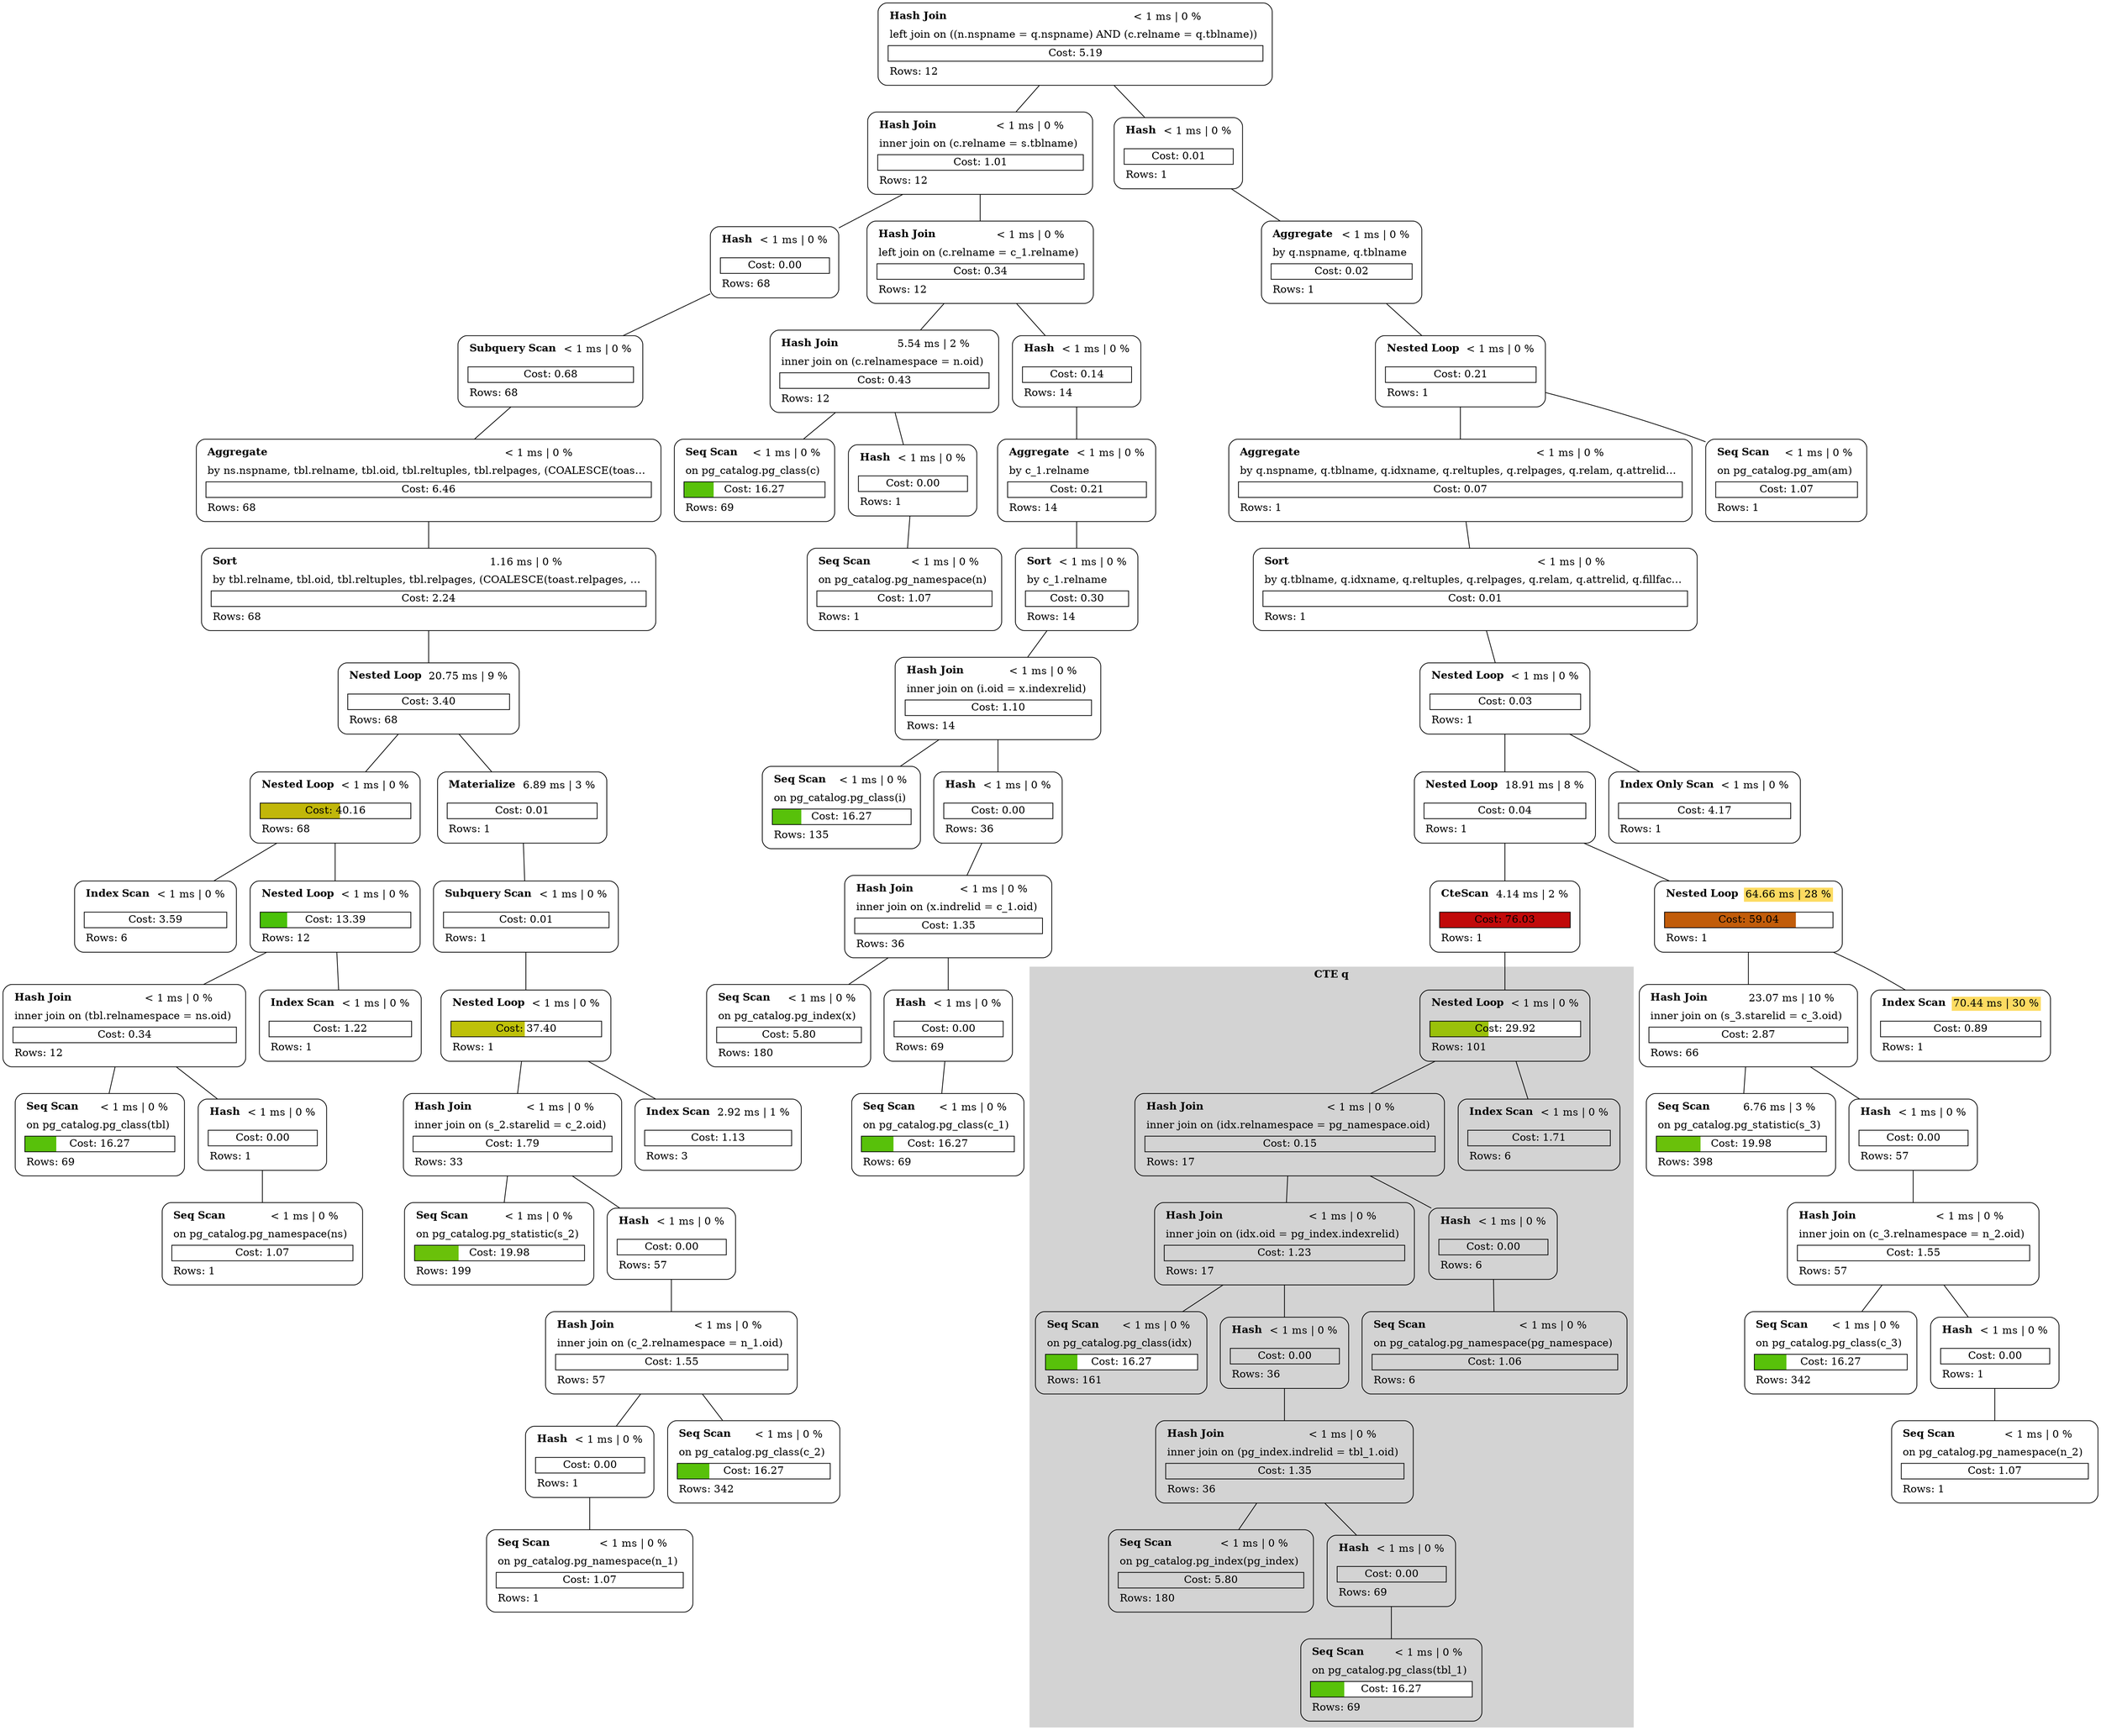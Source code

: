 graph explain {
subgraph cluster_q {
label=<<b>CTE q</b>>;
style="filled";
color="lightgrey";

node49;
node50;
node51;
node52;
node53;
node54;
node55;
node56;
node57;
node58;
node59;
node60;

}

    node0[label=<<table border="0" cellborder="0" cellspacing="5"><tr><td align="left"><b>Hash Join</b></td><td>&lt; 1 ms | 0 %</td></tr><tr><td colspan="2" align="left">left join on ((n.nspname = q.nspname) AND (c.relname = q.tblname))</td></tr><tr><td colspan="2" border="1" >Cost: 5.19</td></tr><tr><td colspan="2" align="left">Rows: 12</td></tr></table>>][style="rounded"][shape="box"];
    node1[label=<<table border="0" cellborder="0" cellspacing="5"><tr><td align="left"><b>Hash Join</b></td><td>&lt; 1 ms | 0 %</td></tr><tr><td colspan="2" align="left">inner join on (c.relname = s.tblname)</td></tr><tr><td colspan="2" border="1" >Cost: 1.01</td></tr><tr><td colspan="2" align="left">Rows: 12</td></tr></table>>][style="rounded"][shape="box"];
    node2[label=<<table border="0" cellborder="0" cellspacing="5"><tr><td align="left"><b>Hash Join</b></td><td>&lt; 1 ms | 0 %</td></tr><tr><td colspan="2" align="left">left join on (c.relname = c_1.relname)</td></tr><tr><td colspan="2" border="1" >Cost: 0.34</td></tr><tr><td colspan="2" align="left">Rows: 12</td></tr></table>>][style="rounded"][shape="box"];
    node3[label=<<table border="0" cellborder="0" cellspacing="5"><tr><td align="left"><b>Hash Join</b></td><td bgcolor="white">5.54 ms | 2 %</td></tr><tr><td colspan="2" align="left">inner join on (c.relnamespace = n.oid)</td></tr><tr><td colspan="2" border="1" >Cost: 0.43</td></tr><tr><td colspan="2" align="left">Rows: 12</td></tr></table>>][style="rounded"][shape="box"];
    node4[label=<<table border="0" cellborder="0" cellspacing="5"><tr><td align="left"><b>Seq Scan</b></td><td>&lt; 1 ms | 0 %</td></tr><tr><td colspan="2" align="left">on pg_catalog.pg_class(c)</td></tr><tr><td colspan="2" border="1" bgcolor="#58c10a;0.21:white">Cost: 16.27</td></tr><tr><td colspan="2" align="left">Rows: 69</td></tr></table>>][style="rounded"][shape="box"];
    node5[label=<<table border="0" cellborder="0" cellspacing="5"><tr><td align="left"><b>Hash</b></td><td>&lt; 1 ms | 0 %</td></tr><tr><td colspan="2" align="left"></td></tr><tr><td colspan="2" border="1" >Cost: 0.00</td></tr><tr><td colspan="2" align="left">Rows: 1</td></tr></table>>][style="rounded"][shape="box"];
    node6[label=<<table border="0" cellborder="0" cellspacing="5"><tr><td align="left"><b>Seq Scan</b></td><td>&lt; 1 ms | 0 %</td></tr><tr><td colspan="2" align="left">on pg_catalog.pg_namespace(n)</td></tr><tr><td colspan="2" border="1" >Cost: 1.07</td></tr><tr><td colspan="2" align="left">Rows: 1</td></tr></table>>][style="rounded"][shape="box"];
    node7[label=<<table border="0" cellborder="0" cellspacing="5"><tr><td align="left"><b>Hash</b></td><td>&lt; 1 ms | 0 %</td></tr><tr><td colspan="2" align="left"></td></tr><tr><td colspan="2" border="1" >Cost: 0.14</td></tr><tr><td colspan="2" align="left">Rows: 14</td></tr></table>>][style="rounded"][shape="box"];
    node8[label=<<table border="0" cellborder="0" cellspacing="5"><tr><td align="left"><b>Aggregate</b></td><td>&lt; 1 ms | 0 %</td></tr><tr><td colspan="2" align="left">by c_1.relname</td></tr><tr><td colspan="2" border="1" >Cost: 0.21</td></tr><tr><td colspan="2" align="left">Rows: 14</td></tr></table>>][style="rounded"][shape="box"];
    node9[label=<<table border="0" cellborder="0" cellspacing="5"><tr><td align="left"><b>Sort</b></td><td>&lt; 1 ms | 0 %</td></tr><tr><td colspan="2" align="left">by c_1.relname</td></tr><tr><td colspan="2" border="1" >Cost: 0.30</td></tr><tr><td colspan="2" align="left">Rows: 14</td></tr></table>>][style="rounded"][shape="box"];
    node10[label=<<table border="0" cellborder="0" cellspacing="5"><tr><td align="left"><b>Hash Join</b></td><td>&lt; 1 ms | 0 %</td></tr><tr><td colspan="2" align="left">inner join on (i.oid = x.indexrelid)</td></tr><tr><td colspan="2" border="1" >Cost: 1.10</td></tr><tr><td colspan="2" align="left">Rows: 14</td></tr></table>>][style="rounded"][shape="box"];
    node11[label=<<table border="0" cellborder="0" cellspacing="5"><tr><td align="left"><b>Seq Scan</b></td><td>&lt; 1 ms | 0 %</td></tr><tr><td colspan="2" align="left">on pg_catalog.pg_class(i)</td></tr><tr><td colspan="2" border="1" bgcolor="#58c10a;0.21:white">Cost: 16.27</td></tr><tr><td colspan="2" align="left">Rows: 135</td></tr></table>>][style="rounded"][shape="box"];
    node12[label=<<table border="0" cellborder="0" cellspacing="5"><tr><td align="left"><b>Hash</b></td><td>&lt; 1 ms | 0 %</td></tr><tr><td colspan="2" align="left"></td></tr><tr><td colspan="2" border="1" >Cost: 0.00</td></tr><tr><td colspan="2" align="left">Rows: 36</td></tr></table>>][style="rounded"][shape="box"];
    node13[label=<<table border="0" cellborder="0" cellspacing="5"><tr><td align="left"><b>Hash Join</b></td><td>&lt; 1 ms | 0 %</td></tr><tr><td colspan="2" align="left">inner join on (x.indrelid = c_1.oid)</td></tr><tr><td colspan="2" border="1" >Cost: 1.35</td></tr><tr><td colspan="2" align="left">Rows: 36</td></tr></table>>][style="rounded"][shape="box"];
    node14[label=<<table border="0" cellborder="0" cellspacing="5"><tr><td align="left"><b>Seq Scan</b></td><td>&lt; 1 ms | 0 %</td></tr><tr><td colspan="2" align="left">on pg_catalog.pg_index(x)</td></tr><tr><td colspan="2" border="1" >Cost: 5.80</td></tr><tr><td colspan="2" align="left">Rows: 180</td></tr></table>>][style="rounded"][shape="box"];
    node15[label=<<table border="0" cellborder="0" cellspacing="5"><tr><td align="left"><b>Hash</b></td><td>&lt; 1 ms | 0 %</td></tr><tr><td colspan="2" align="left"></td></tr><tr><td colspan="2" border="1" >Cost: 0.00</td></tr><tr><td colspan="2" align="left">Rows: 69</td></tr></table>>][style="rounded"][shape="box"];
    node16[label=<<table border="0" cellborder="0" cellspacing="5"><tr><td align="left"><b>Seq Scan</b></td><td>&lt; 1 ms | 0 %</td></tr><tr><td colspan="2" align="left">on pg_catalog.pg_class(c_1)</td></tr><tr><td colspan="2" border="1" bgcolor="#58c10a;0.21:white">Cost: 16.27</td></tr><tr><td colspan="2" align="left">Rows: 69</td></tr></table>>][style="rounded"][shape="box"];
    node17[label=<<table border="0" cellborder="0" cellspacing="5"><tr><td align="left"><b>Hash</b></td><td>&lt; 1 ms | 0 %</td></tr><tr><td colspan="2" align="left"></td></tr><tr><td colspan="2" border="1" >Cost: 0.00</td></tr><tr><td colspan="2" align="left">Rows: 68</td></tr></table>>][style="rounded"][shape="box"];
    node18[label=<<table border="0" cellborder="0" cellspacing="5"><tr><td align="left"><b>Subquery Scan</b></td><td>&lt; 1 ms | 0 %</td></tr><tr><td colspan="2" align="left"></td></tr><tr><td colspan="2" border="1" >Cost: 0.68</td></tr><tr><td colspan="2" align="left">Rows: 68</td></tr></table>>][style="rounded"][shape="box"];
    node19[label=<<table border="0" cellborder="0" cellspacing="5"><tr><td align="left"><b>Aggregate</b></td><td>&lt; 1 ms | 0 %</td></tr><tr><td colspan="2" align="left">by ns.nspname, tbl.relname, tbl.oid, tbl.reltuples, tbl.relpages, (COALESCE(toas…</td></tr><tr><td colspan="2" border="1" >Cost: 6.46</td></tr><tr><td colspan="2" align="left">Rows: 68</td></tr></table>>][style="rounded"][shape="box"];
    node20[label=<<table border="0" cellborder="0" cellspacing="5"><tr><td align="left"><b>Sort</b></td><td bgcolor="white">1.16 ms | 0 %</td></tr><tr><td colspan="2" align="left">by tbl.relname, tbl.oid, tbl.reltuples, tbl.relpages, (COALESCE(toast.relpages, …</td></tr><tr><td colspan="2" border="1" >Cost: 2.24</td></tr><tr><td colspan="2" align="left">Rows: 68</td></tr></table>>][style="rounded"][shape="box"];
    node21[label=<<table border="0" cellborder="0" cellspacing="5"><tr><td align="left"><b>Nested Loop</b></td><td bgcolor="white">20.75 ms | 9 %</td></tr><tr><td colspan="2" align="left"></td></tr><tr><td colspan="2" border="1" >Cost: 3.40</td></tr><tr><td colspan="2" align="left">Rows: 68</td></tr></table>>][style="rounded"][shape="box"];
    node22[label=<<table border="0" cellborder="0" cellspacing="5"><tr><td align="left"><b>Nested Loop</b></td><td>&lt; 1 ms | 0 %</td></tr><tr><td colspan="2" align="left"></td></tr><tr><td colspan="2" border="1" bgcolor="#c1b70a;0.53:white">Cost: 40.16</td></tr><tr><td colspan="2" align="left">Rows: 68</td></tr></table>>][style="rounded"][shape="box"];
    node23[label=<<table border="0" cellborder="0" cellspacing="5"><tr><td align="left"><b>Nested Loop</b></td><td>&lt; 1 ms | 0 %</td></tr><tr><td colspan="2" align="left"></td></tr><tr><td colspan="2" border="1" bgcolor="#4ac10a;0.18:white">Cost: 13.39</td></tr><tr><td colspan="2" align="left">Rows: 12</td></tr></table>>][style="rounded"][shape="box"];
    node24[label=<<table border="0" cellborder="0" cellspacing="5"><tr><td align="left"><b>Hash Join</b></td><td>&lt; 1 ms | 0 %</td></tr><tr><td colspan="2" align="left">inner join on (tbl.relnamespace = ns.oid)</td></tr><tr><td colspan="2" border="1" >Cost: 0.34</td></tr><tr><td colspan="2" align="left">Rows: 12</td></tr></table>>][style="rounded"][shape="box"];
    node25[label=<<table border="0" cellborder="0" cellspacing="5"><tr><td align="left"><b>Seq Scan</b></td><td>&lt; 1 ms | 0 %</td></tr><tr><td colspan="2" align="left">on pg_catalog.pg_class(tbl)</td></tr><tr><td colspan="2" border="1" bgcolor="#58c10a;0.21:white">Cost: 16.27</td></tr><tr><td colspan="2" align="left">Rows: 69</td></tr></table>>][style="rounded"][shape="box"];
    node26[label=<<table border="0" cellborder="0" cellspacing="5"><tr><td align="left"><b>Hash</b></td><td>&lt; 1 ms | 0 %</td></tr><tr><td colspan="2" align="left"></td></tr><tr><td colspan="2" border="1" >Cost: 0.00</td></tr><tr><td colspan="2" align="left">Rows: 1</td></tr></table>>][style="rounded"][shape="box"];
    node27[label=<<table border="0" cellborder="0" cellspacing="5"><tr><td align="left"><b>Seq Scan</b></td><td>&lt; 1 ms | 0 %</td></tr><tr><td colspan="2" align="left">on pg_catalog.pg_namespace(ns)</td></tr><tr><td colspan="2" border="1" >Cost: 1.07</td></tr><tr><td colspan="2" align="left">Rows: 1</td></tr></table>>][style="rounded"][shape="box"];
    node28[label=<<table border="0" cellborder="0" cellspacing="5"><tr><td align="left"><b>Index Scan</b></td><td>&lt; 1 ms | 0 %</td></tr><tr><td colspan="2" align="left"></td></tr><tr><td colspan="2" border="1" >Cost: 1.22</td></tr><tr><td colspan="2" align="left">Rows: 1</td></tr></table>>][style="rounded"][shape="box"];
    node29[label=<<table border="0" cellborder="0" cellspacing="5"><tr><td align="left"><b>Index Scan</b></td><td>&lt; 1 ms | 0 %</td></tr><tr><td colspan="2" align="left"></td></tr><tr><td colspan="2" border="1" >Cost: 3.59</td></tr><tr><td colspan="2" align="left">Rows: 6</td></tr></table>>][style="rounded"][shape="box"];
    node30[label=<<table border="0" cellborder="0" cellspacing="5"><tr><td align="left"><b>Materialize</b></td><td bgcolor="white">6.89 ms | 3 %</td></tr><tr><td colspan="2" align="left"></td></tr><tr><td colspan="2" border="1" >Cost: 0.01</td></tr><tr><td colspan="2" align="left">Rows: 1</td></tr></table>>][style="rounded"][shape="box"];
    node31[label=<<table border="0" cellborder="0" cellspacing="5"><tr><td align="left"><b>Subquery Scan</b></td><td>&lt; 1 ms | 0 %</td></tr><tr><td colspan="2" align="left"></td></tr><tr><td colspan="2" border="1" >Cost: 0.01</td></tr><tr><td colspan="2" align="left">Rows: 1</td></tr></table>>][style="rounded"][shape="box"];
    node32[label=<<table border="0" cellborder="0" cellspacing="5"><tr><td align="left"><b>Nested Loop</b></td><td>&lt; 1 ms | 0 %</td></tr><tr><td colspan="2" align="left"></td></tr><tr><td colspan="2" border="1" bgcolor="#bec10a;0.49:white">Cost: 37.40</td></tr><tr><td colspan="2" align="left">Rows: 1</td></tr></table>>][style="rounded"][shape="box"];
    node33[label=<<table border="0" cellborder="0" cellspacing="5"><tr><td align="left"><b>Hash Join</b></td><td>&lt; 1 ms | 0 %</td></tr><tr><td colspan="2" align="left">inner join on (s_2.starelid = c_2.oid)</td></tr><tr><td colspan="2" border="1" >Cost: 1.79</td></tr><tr><td colspan="2" align="left">Rows: 33</td></tr></table>>][style="rounded"][shape="box"];
    node34[label=<<table border="0" cellborder="0" cellspacing="5"><tr><td align="left"><b>Seq Scan</b></td><td>&lt; 1 ms | 0 %</td></tr><tr><td colspan="2" align="left">on pg_catalog.pg_statistic(s_2)</td></tr><tr><td colspan="2" border="1" bgcolor="#6ac10a;0.26:white">Cost: 19.98</td></tr><tr><td colspan="2" align="left">Rows: 199</td></tr></table>>][style="rounded"][shape="box"];
    node35[label=<<table border="0" cellborder="0" cellspacing="5"><tr><td align="left"><b>Hash</b></td><td>&lt; 1 ms | 0 %</td></tr><tr><td colspan="2" align="left"></td></tr><tr><td colspan="2" border="1" >Cost: 0.00</td></tr><tr><td colspan="2" align="left">Rows: 57</td></tr></table>>][style="rounded"][shape="box"];
    node36[label=<<table border="0" cellborder="0" cellspacing="5"><tr><td align="left"><b>Hash Join</b></td><td>&lt; 1 ms | 0 %</td></tr><tr><td colspan="2" align="left">inner join on (c_2.relnamespace = n_1.oid)</td></tr><tr><td colspan="2" border="1" >Cost: 1.55</td></tr><tr><td colspan="2" align="left">Rows: 57</td></tr></table>>][style="rounded"][shape="box"];
    node37[label=<<table border="0" cellborder="0" cellspacing="5"><tr><td align="left"><b>Seq Scan</b></td><td>&lt; 1 ms | 0 %</td></tr><tr><td colspan="2" align="left">on pg_catalog.pg_class(c_2)</td></tr><tr><td colspan="2" border="1" bgcolor="#58c10a;0.21:white">Cost: 16.27</td></tr><tr><td colspan="2" align="left">Rows: 342</td></tr></table>>][style="rounded"][shape="box"];
    node38[label=<<table border="0" cellborder="0" cellspacing="5"><tr><td align="left"><b>Hash</b></td><td>&lt; 1 ms | 0 %</td></tr><tr><td colspan="2" align="left"></td></tr><tr><td colspan="2" border="1" >Cost: 0.00</td></tr><tr><td colspan="2" align="left">Rows: 1</td></tr></table>>][style="rounded"][shape="box"];
    node39[label=<<table border="0" cellborder="0" cellspacing="5"><tr><td align="left"><b>Seq Scan</b></td><td>&lt; 1 ms | 0 %</td></tr><tr><td colspan="2" align="left">on pg_catalog.pg_namespace(n_1)</td></tr><tr><td colspan="2" border="1" >Cost: 1.07</td></tr><tr><td colspan="2" align="left">Rows: 1</td></tr></table>>][style="rounded"][shape="box"];
    node40[label=<<table border="0" cellborder="0" cellspacing="5"><tr><td align="left"><b>Index Scan</b></td><td bgcolor="white">2.92 ms | 1 %</td></tr><tr><td colspan="2" align="left"></td></tr><tr><td colspan="2" border="1" >Cost: 1.13</td></tr><tr><td colspan="2" align="left">Rows: 3</td></tr></table>>][style="rounded"][shape="box"];
    node41[label=<<table border="0" cellborder="0" cellspacing="5"><tr><td align="left"><b>Hash</b></td><td>&lt; 1 ms | 0 %</td></tr><tr><td colspan="2" align="left"></td></tr><tr><td colspan="2" border="1" >Cost: 0.01</td></tr><tr><td colspan="2" align="left">Rows: 1</td></tr></table>>][style="rounded"][shape="box"];
    node42[label=<<table border="0" cellborder="0" cellspacing="5"><tr><td align="left"><b>Aggregate</b></td><td>&lt; 1 ms | 0 %</td></tr><tr><td colspan="2" align="left">by q.nspname, q.tblname</td></tr><tr><td colspan="2" border="1" >Cost: 0.02</td></tr><tr><td colspan="2" align="left">Rows: 1</td></tr></table>>][style="rounded"][shape="box"];
    node43[label=<<table border="0" cellborder="0" cellspacing="5"><tr><td align="left"><b>Nested Loop</b></td><td>&lt; 1 ms | 0 %</td></tr><tr><td colspan="2" align="left"></td></tr><tr><td colspan="2" border="1" >Cost: 0.21</td></tr><tr><td colspan="2" align="left">Rows: 1</td></tr></table>>][style="rounded"][shape="box"];
    node44[label=<<table border="0" cellborder="0" cellspacing="5"><tr><td align="left"><b>Aggregate</b></td><td>&lt; 1 ms | 0 %</td></tr><tr><td colspan="2" align="left">by q.nspname, q.tblname, q.idxname, q.reltuples, q.relpages, q.relam, q.attrelid…</td></tr><tr><td colspan="2" border="1" >Cost: 0.07</td></tr><tr><td colspan="2" align="left">Rows: 1</td></tr></table>>][style="rounded"][shape="box"];
    node45[label=<<table border="0" cellborder="0" cellspacing="5"><tr><td align="left"><b>Sort</b></td><td>&lt; 1 ms | 0 %</td></tr><tr><td colspan="2" align="left">by q.tblname, q.idxname, q.reltuples, q.relpages, q.relam, q.attrelid, q.fillfac…</td></tr><tr><td colspan="2" border="1" >Cost: 0.01</td></tr><tr><td colspan="2" align="left">Rows: 1</td></tr></table>>][style="rounded"][shape="box"];
    node46[label=<<table border="0" cellborder="0" cellspacing="5"><tr><td align="left"><b>Nested Loop</b></td><td>&lt; 1 ms | 0 %</td></tr><tr><td colspan="2" align="left"></td></tr><tr><td colspan="2" border="1" >Cost: 0.03</td></tr><tr><td colspan="2" align="left">Rows: 1</td></tr></table>>][style="rounded"][shape="box"];
    node47[label=<<table border="0" cellborder="0" cellspacing="5"><tr><td align="left"><b>Nested Loop</b></td><td bgcolor="white">18.91 ms | 8 %</td></tr><tr><td colspan="2" align="left"></td></tr><tr><td colspan="2" border="1" >Cost: 0.04</td></tr><tr><td colspan="2" align="left">Rows: 1</td></tr></table>>][style="rounded"][shape="box"];
    node48[label=<<table border="0" cellborder="0" cellspacing="5"><tr><td align="left"><b>CteScan</b></td><td bgcolor="white">4.14 ms | 2 %</td></tr><tr><td colspan="2" align="left"></td></tr><tr><td colspan="2" border="1" bgcolor="#c10a0a">Cost: 76.03</td></tr><tr><td colspan="2" align="left">Rows: 1</td></tr></table>>][style="rounded"][shape="box"];
    node49[label=<<table border="0" cellborder="0" cellspacing="5"><tr><td align="left"><b>Nested Loop</b></td><td>&lt; 1 ms | 0 %</td></tr><tr><td colspan="2" align="left"></td></tr><tr><td colspan="2" border="1" bgcolor="#9ac10a;0.39:white">Cost: 29.92</td></tr><tr><td colspan="2" align="left">Rows: 101</td></tr></table>>][style="rounded"][shape="box"];
    node50[label=<<table border="0" cellborder="0" cellspacing="5"><tr><td align="left"><b>Hash Join</b></td><td>&lt; 1 ms | 0 %</td></tr><tr><td colspan="2" align="left">inner join on (idx.relnamespace = pg_namespace.oid)</td></tr><tr><td colspan="2" border="1" >Cost: 0.15</td></tr><tr><td colspan="2" align="left">Rows: 17</td></tr></table>>][style="rounded"][shape="box"];
    node51[label=<<table border="0" cellborder="0" cellspacing="5"><tr><td align="left"><b>Hash Join</b></td><td>&lt; 1 ms | 0 %</td></tr><tr><td colspan="2" align="left">inner join on (idx.oid = pg_index.indexrelid)</td></tr><tr><td colspan="2" border="1" >Cost: 1.23</td></tr><tr><td colspan="2" align="left">Rows: 17</td></tr></table>>][style="rounded"][shape="box"];
    node52[label=<<table border="0" cellborder="0" cellspacing="5"><tr><td align="left"><b>Seq Scan</b></td><td>&lt; 1 ms | 0 %</td></tr><tr><td colspan="2" align="left">on pg_catalog.pg_class(idx)</td></tr><tr><td colspan="2" border="1" bgcolor="#58c10a;0.21:white">Cost: 16.27</td></tr><tr><td colspan="2" align="left">Rows: 161</td></tr></table>>][style="rounded"][shape="box"];
    node53[label=<<table border="0" cellborder="0" cellspacing="5"><tr><td align="left"><b>Hash</b></td><td>&lt; 1 ms | 0 %</td></tr><tr><td colspan="2" align="left"></td></tr><tr><td colspan="2" border="1" >Cost: 0.00</td></tr><tr><td colspan="2" align="left">Rows: 36</td></tr></table>>][style="rounded"][shape="box"];
    node54[label=<<table border="0" cellborder="0" cellspacing="5"><tr><td align="left"><b>Hash Join</b></td><td>&lt; 1 ms | 0 %</td></tr><tr><td colspan="2" align="left">inner join on (pg_index.indrelid = tbl_1.oid)</td></tr><tr><td colspan="2" border="1" >Cost: 1.35</td></tr><tr><td colspan="2" align="left">Rows: 36</td></tr></table>>][style="rounded"][shape="box"];
    node55[label=<<table border="0" cellborder="0" cellspacing="5"><tr><td align="left"><b>Seq Scan</b></td><td>&lt; 1 ms | 0 %</td></tr><tr><td colspan="2" align="left">on pg_catalog.pg_index(pg_index)</td></tr><tr><td colspan="2" border="1" >Cost: 5.80</td></tr><tr><td colspan="2" align="left">Rows: 180</td></tr></table>>][style="rounded"][shape="box"];
    node56[label=<<table border="0" cellborder="0" cellspacing="5"><tr><td align="left"><b>Hash</b></td><td>&lt; 1 ms | 0 %</td></tr><tr><td colspan="2" align="left"></td></tr><tr><td colspan="2" border="1" >Cost: 0.00</td></tr><tr><td colspan="2" align="left">Rows: 69</td></tr></table>>][style="rounded"][shape="box"];
    node57[label=<<table border="0" cellborder="0" cellspacing="5"><tr><td align="left"><b>Seq Scan</b></td><td>&lt; 1 ms | 0 %</td></tr><tr><td colspan="2" align="left">on pg_catalog.pg_class(tbl_1)</td></tr><tr><td colspan="2" border="1" bgcolor="#58c10a;0.21:white">Cost: 16.27</td></tr><tr><td colspan="2" align="left">Rows: 69</td></tr></table>>][style="rounded"][shape="box"];
    node58[label=<<table border="0" cellborder="0" cellspacing="5"><tr><td align="left"><b>Hash</b></td><td>&lt; 1 ms | 0 %</td></tr><tr><td colspan="2" align="left"></td></tr><tr><td colspan="2" border="1" >Cost: 0.00</td></tr><tr><td colspan="2" align="left">Rows: 6</td></tr></table>>][style="rounded"][shape="box"];
    node59[label=<<table border="0" cellborder="0" cellspacing="5"><tr><td align="left"><b>Seq Scan</b></td><td>&lt; 1 ms | 0 %</td></tr><tr><td colspan="2" align="left">on pg_catalog.pg_namespace(pg_namespace)</td></tr><tr><td colspan="2" border="1" >Cost: 1.06</td></tr><tr><td colspan="2" align="left">Rows: 6</td></tr></table>>][style="rounded"][shape="box"];
    node60[label=<<table border="0" cellborder="0" cellspacing="5"><tr><td align="left"><b>Index Scan</b></td><td>&lt; 1 ms | 0 %</td></tr><tr><td colspan="2" align="left"></td></tr><tr><td colspan="2" border="1" >Cost: 1.71</td></tr><tr><td colspan="2" align="left">Rows: 6</td></tr></table>>][style="rounded"][shape="box"];
    node61[label=<<table border="0" cellborder="0" cellspacing="5"><tr><td align="left"><b>Nested Loop</b></td><td bgcolor="#fddb61">64.66 ms | 28 %</td></tr><tr><td colspan="2" align="left"></td></tr><tr><td colspan="2" border="1" bgcolor="#c15c0a;0.78:white">Cost: 59.04</td></tr><tr><td colspan="2" align="left">Rows: 1</td></tr></table>>][style="rounded"][shape="box"];
    node62[label=<<table border="0" cellborder="0" cellspacing="5"><tr><td align="left"><b>Hash Join</b></td><td bgcolor="white">23.07 ms | 10 %</td></tr><tr><td colspan="2" align="left">inner join on (s_3.starelid = c_3.oid)</td></tr><tr><td colspan="2" border="1" >Cost: 2.87</td></tr><tr><td colspan="2" align="left">Rows: 66</td></tr></table>>][style="rounded"][shape="box"];
    node63[label=<<table border="0" cellborder="0" cellspacing="5"><tr><td align="left"><b>Seq Scan</b></td><td bgcolor="white">6.76 ms | 3 %</td></tr><tr><td colspan="2" align="left">on pg_catalog.pg_statistic(s_3)</td></tr><tr><td colspan="2" border="1" bgcolor="#6ac10a;0.26:white">Cost: 19.98</td></tr><tr><td colspan="2" align="left">Rows: 398</td></tr></table>>][style="rounded"][shape="box"];
    node64[label=<<table border="0" cellborder="0" cellspacing="5"><tr><td align="left"><b>Hash</b></td><td>&lt; 1 ms | 0 %</td></tr><tr><td colspan="2" align="left"></td></tr><tr><td colspan="2" border="1" >Cost: 0.00</td></tr><tr><td colspan="2" align="left">Rows: 57</td></tr></table>>][style="rounded"][shape="box"];
    node65[label=<<table border="0" cellborder="0" cellspacing="5"><tr><td align="left"><b>Hash Join</b></td><td>&lt; 1 ms | 0 %</td></tr><tr><td colspan="2" align="left">inner join on (c_3.relnamespace = n_2.oid)</td></tr><tr><td colspan="2" border="1" >Cost: 1.55</td></tr><tr><td colspan="2" align="left">Rows: 57</td></tr></table>>][style="rounded"][shape="box"];
    node66[label=<<table border="0" cellborder="0" cellspacing="5"><tr><td align="left"><b>Seq Scan</b></td><td>&lt; 1 ms | 0 %</td></tr><tr><td colspan="2" align="left">on pg_catalog.pg_class(c_3)</td></tr><tr><td colspan="2" border="1" bgcolor="#58c10a;0.21:white">Cost: 16.27</td></tr><tr><td colspan="2" align="left">Rows: 342</td></tr></table>>][style="rounded"][shape="box"];
    node67[label=<<table border="0" cellborder="0" cellspacing="5"><tr><td align="left"><b>Hash</b></td><td>&lt; 1 ms | 0 %</td></tr><tr><td colspan="2" align="left"></td></tr><tr><td colspan="2" border="1" >Cost: 0.00</td></tr><tr><td colspan="2" align="left">Rows: 1</td></tr></table>>][style="rounded"][shape="box"];
    node68[label=<<table border="0" cellborder="0" cellspacing="5"><tr><td align="left"><b>Seq Scan</b></td><td>&lt; 1 ms | 0 %</td></tr><tr><td colspan="2" align="left">on pg_catalog.pg_namespace(n_2)</td></tr><tr><td colspan="2" border="1" >Cost: 1.07</td></tr><tr><td colspan="2" align="left">Rows: 1</td></tr></table>>][style="rounded"][shape="box"];
    node69[label=<<table border="0" cellborder="0" cellspacing="5"><tr><td align="left"><b>Index Scan</b></td><td bgcolor="#fddb61">70.44 ms | 30 %</td></tr><tr><td colspan="2" align="left"></td></tr><tr><td colspan="2" border="1" >Cost: 0.89</td></tr><tr><td colspan="2" align="left">Rows: 1</td></tr></table>>][style="rounded"][shape="box"];
    node70[label=<<table border="0" cellborder="0" cellspacing="5"><tr><td align="left"><b>Index Only Scan</b></td><td>&lt; 1 ms | 0 %</td></tr><tr><td colspan="2" align="left"></td></tr><tr><td colspan="2" border="1" >Cost: 4.17</td></tr><tr><td colspan="2" align="left">Rows: 1</td></tr></table>>][style="rounded"][shape="box"];
    node71[label=<<table border="0" cellborder="0" cellspacing="5"><tr><td align="left"><b>Seq Scan</b></td><td>&lt; 1 ms | 0 %</td></tr><tr><td colspan="2" align="left">on pg_catalog.pg_am(am)</td></tr><tr><td colspan="2" border="1" >Cost: 1.07</td></tr><tr><td colspan="2" align="left">Rows: 1</td></tr></table>>][style="rounded"][shape="box"];
    node0 -- node1[label=""];
    node1 -- node2[label=""];
    node2 -- node3[label=""];
    node3 -- node4[label=""];
    node3 -- node5[label=""];
    node5 -- node6[label=""];
    node2 -- node7[label=""];
    node7 -- node8[label=""];
    node8 -- node9[label=""];
    node9 -- node10[label=""];
    node10 -- node11[label=""];
    node10 -- node12[label=""];
    node12 -- node13[label=""];
    node13 -- node14[label=""];
    node13 -- node15[label=""];
    node15 -- node16[label=""];
    node1 -- node17[label=""];
    node17 -- node18[label=""];
    node18 -- node19[label=""];
    node19 -- node20[label=""];
    node20 -- node21[label=""];
    node21 -- node22[label=""];
    node22 -- node23[label=""];
    node23 -- node24[label=""];
    node24 -- node25[label=""];
    node24 -- node26[label=""];
    node26 -- node27[label=""];
    node23 -- node28[label=""];
    node22 -- node29[label=""];
    node21 -- node30[label=""];
    node30 -- node31[label=""];
    node31 -- node32[label=""];
    node32 -- node33[label=""];
    node33 -- node34[label=""];
    node33 -- node35[label=""];
    node35 -- node36[label=""];
    node36 -- node37[label=""];
    node36 -- node38[label=""];
    node38 -- node39[label=""];
    node32 -- node40[label=""];
    node0 -- node41[label=""];
    node41 -- node42[label=""];
    node42 -- node43[label=""];
    node43 -- node44[label=""];
    node44 -- node45[label=""];
    node45 -- node46[label=""];
    node46 -- node47[label=""];
    node47 -- node48[label=""];
    node48 -- node49[label=""];
    node49 -- node50[label=""];
    node50 -- node51[label=""];
    node51 -- node52[label=""];
    node51 -- node53[label=""];
    node53 -- node54[label=""];
    node54 -- node55[label=""];
    node54 -- node56[label=""];
    node56 -- node57[label=""];
    node50 -- node58[label=""];
    node58 -- node59[label=""];
    node49 -- node60[label=""];
    node47 -- node61[label=""];
    node61 -- node62[label=""];
    node62 -- node63[label=""];
    node62 -- node64[label=""];
    node64 -- node65[label=""];
    node65 -- node66[label=""];
    node65 -- node67[label=""];
    node67 -- node68[label=""];
    node61 -- node69[label=""];
    node46 -- node70[label=""];
    node43 -- node71[label=""];
}
